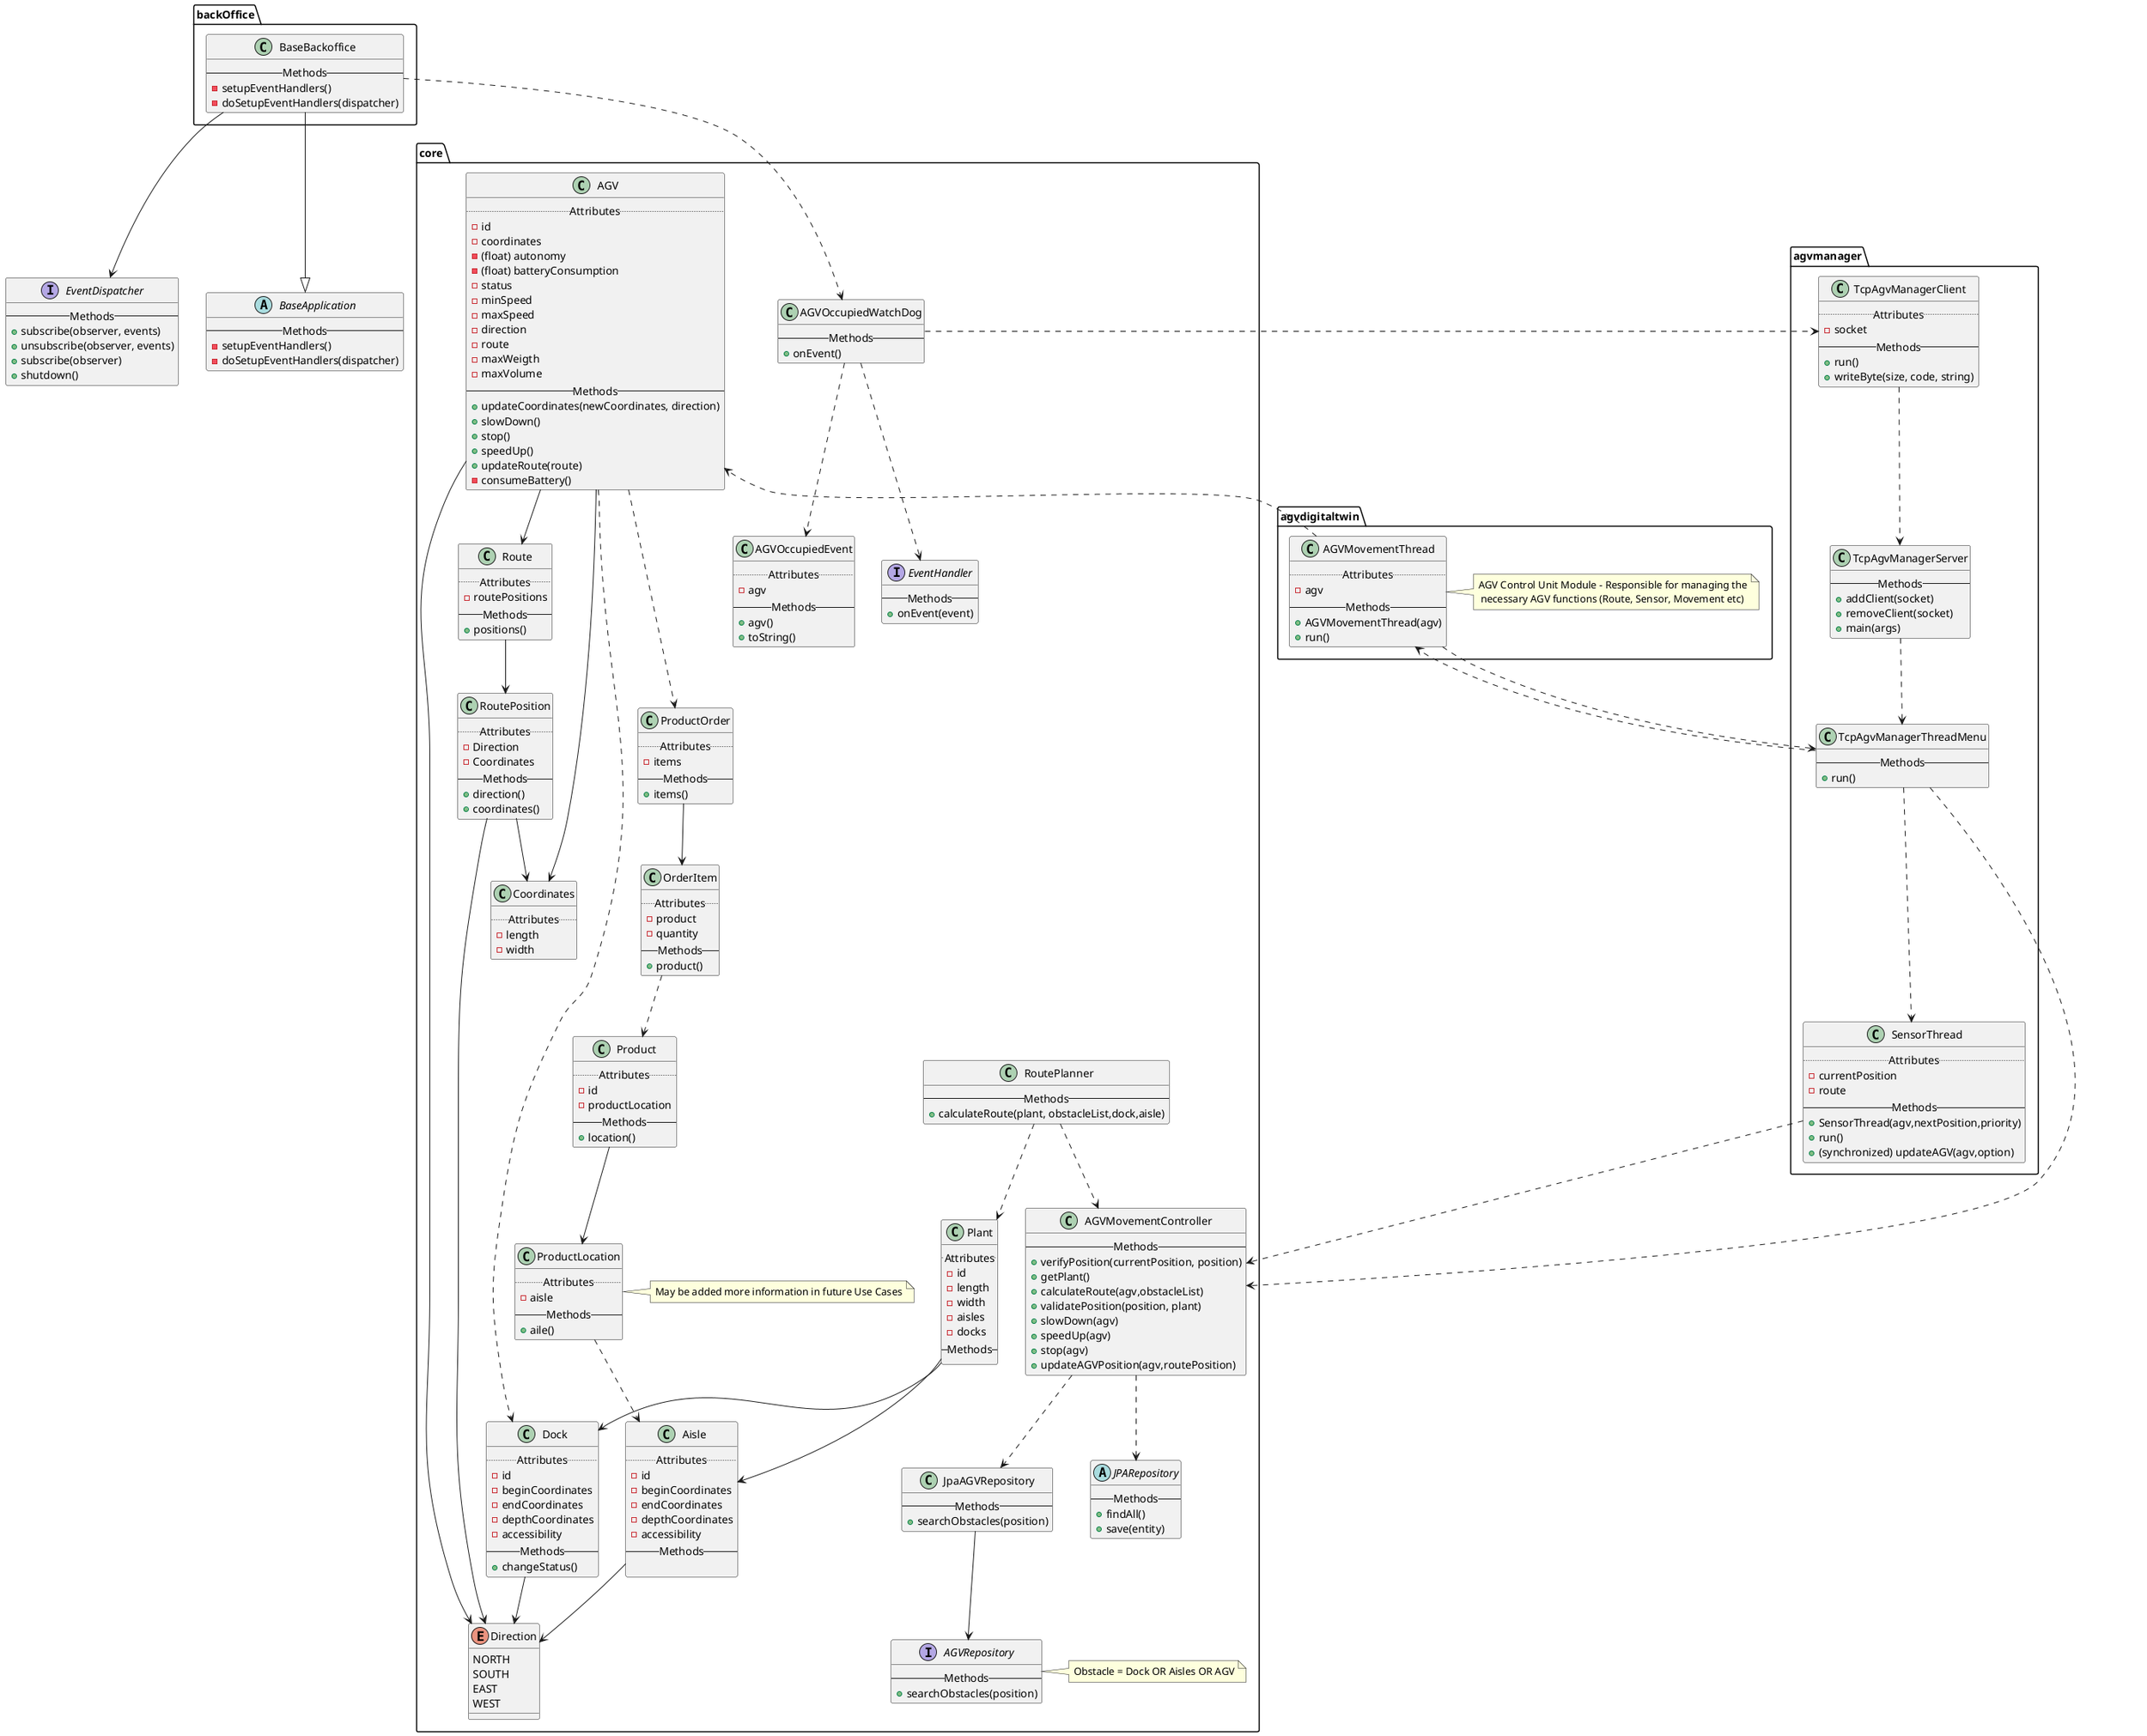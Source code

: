 @startuml

package agvdigitaltwin{
    class AGVMovementThread{
    ..Attributes..
        -agv
    --Methods--
        + AGVMovementThread(agv)
        + run()
    }
note right:AGV Control Unit Module - Responsible for managing the\n necessary AGV functions (Route, Sensor, Movement etc)
}

package agvmanager{
    class TcpAgvManagerClient{
    ..Attributes..
        - socket
    --Methods--
        +run()
        +writeByte(size, code, string)
    }


    class TcpAgvManagerServer{
    --Methods--
        + addClient(socket)
        + removeClient(socket)
        + main(args)
    }

    class TcpAgvManagerThreadMenu{
    --Methods--
        + run()
    }

    class SensorThread{
    ..Attributes..
        -currentPosition
        -route
    --Methods--
        + SensorThread(agv,nextPosition,priority)
        + run()
        + (synchronized) updateAGV(agv,option)
    }
}

package backOffice{

    class BaseBackoffice{
    --Methods--
        -setupEventHandlers()
        -doSetupEventHandlers(dispatcher)
    }


}

abstract BaseApplication{
--Methods--
    -setupEventHandlers()
    -doSetupEventHandlers(dispatcher)
}

interface EventDispatcher{
--Methods--
    + subscribe(observer, events)
    + unsubscribe(observer, events)
    + subscribe(observer)
    + shutdown()
}

package core{

    class RoutePlanner{
    --Methods--
        + calculateRoute(plant, obstacleList,dock,aisle)
    }

    class Route{
    ..Attributes..
        - routePositions
    --Methods--
        + positions()
    }

    class RoutePosition{
    ..Attributes..
        - Direction
        - Coordinates
    --Methods--
        + direction()
        + coordinates()
    }

    class AGVOccupiedEvent{
    ..Attributes..
        - agv
    --Methods--
        + agv()
        + toString()
    }

    class AGVOccupiedWatchDog{
    --Methods--
        +onEvent()
    }

    interface EventHandler{
    --Methods--
        +onEvent(event)
    }


    class AGVMovementController{
    --Methods--
        + verifyPosition(currentPosition, position)
        + getPlant()
        + calculateRoute(agv,obstacleList)
        + validatePosition(position, plant)
        + slowDown(agv)
        + speedUp(agv)
        + stop(agv)
        + updateAGVPosition(agv,routePosition)
    }

    class JpaAGVRepository{
    --Methods--
        + searchObstacles(position)
    }

    interface AGVRepository{
    --Methods--
    + searchObstacles(position)
    }
    
note right: Obstacle = Dock OR Aisles OR AGV

    class AGV{
    ..Attributes..
        -id
        - coordinates
        - (float) autonomy
        - (float) batteryConsumption
        - status
        - minSpeed
        - maxSpeed
        - direction
        - route
        - maxWeigth
        - maxVolume
    --Methods--
        + updateCoordinates(newCoordinates, direction)
        + slowDown()
        + stop()
        + speedUp()
        + updateRoute(route)
        - consumeBattery()
    }

    class Coordinates{
    ..Attributes..
        -length
        -width
    }

    enum Direction{
        NORTH
        SOUTH
        EAST
        WEST
    }

    class Dock{
    ..Attributes..
        - id
        - beginCoordinates
        - endCoordinates
        - depthCoordinates
        - accessibility
    --Methods--
        + changeStatus()
    }

    class Aisle{
    ..Attributes..
        - id
        - beginCoordinates
        - endCoordinates
        - depthCoordinates
        - accessibility
    --Methods--

    }

    class Plant{
    ..Attributes..
        -id
        -length
        -width
        -aisles
        -docks
    --Methods--
    }

    abstract JPARepository{
    --Methods--
        + findAll()
        + save(entity)
    }


    class ProductOrder{
    ..Attributes..
        - items
    --Methods--
        +items()
    }

    class OrderItem{
    ..Attributes..
        -product
        - quantity
    --Methods--
        + product()
    }

    class Product{
    ..Attributes..
        -id
        - productLocation
    --Methods--
        +location()
    }

    class ProductLocation{
    ..Attributes..
        - aisle
    --Methods--
        +aile()
    }
    note right: May be added more information in future Use Cases


}

' Domain
Plant --> Dock
Plant --> Aisle
Aisle --> Direction
Dock-->Direction
AGV ..> Dock
AGV --> Direction
AGV-->Coordinates
AGV --> Route
AGV ...> ProductOrder
Product --> ProductLocation
ProductOrder --> OrderItem
OrderItem ..> Product
Route --> RoutePosition
RoutePosition --> Coordinates
RoutePosition --> Direction
ProductLocation ..> Aisle


'AGV Twin
AGVMovementThread ..> TcpAgvManagerThreadMenu
AGVMovementThread ..> AGV

'AGV Manager
SensorThread ..> AGVMovementController
RoutePlanner..>AGVMovementController
RoutePlanner ..> Plant

'Controller
AGVMovementController ..> JpaAGVRepository
AGVMovementController ..> JPARepository
JpaAGVRepository --> AGVRepository

'Events
BaseBackoffice --|> BaseApplication
BaseBackoffice ..> AGVOccupiedWatchDog
BaseBackoffice --> EventDispatcher
AGVOccupiedWatchDog ..> AGVOccupiedEvent
AGVOccupiedWatchDog ..> EventHandler
AGVOccupiedWatchDog ..> TcpAgvManagerClient
TcpAgvManagerClient ..> TcpAgvManagerServer
TcpAgvManagerServer ..> TcpAgvManagerThreadMenu
TcpAgvManagerThreadMenu ...> AGVMovementThread
TcpAgvManagerThreadMenu ...> SensorThread
TcpAgvManagerThreadMenu ...> AGVMovementController

@enduml